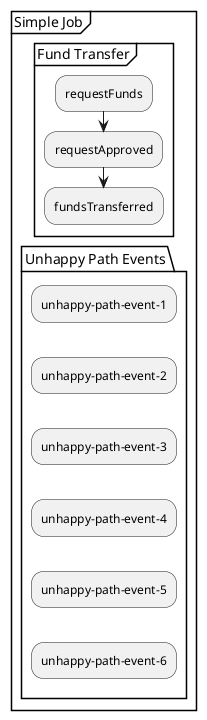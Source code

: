 @startuml 
partition "Simple Job" {
  group "Fund Transfer"
    :requestFunds;
    :requestApproved;
    :fundsTransferred;
    detach
  end group

  package “Unhappy Path Events" {
    :unhappy-path-event-1;
    kill
    :unhappy-path-event-2;
    kill
    :unhappy-path-event-3;
    kill
    :unhappy-path-event-4;
    kill
    :unhappy-path-event-5;
    kill
    :unhappy-path-event-6;
    kill
  }

}
@enduml

